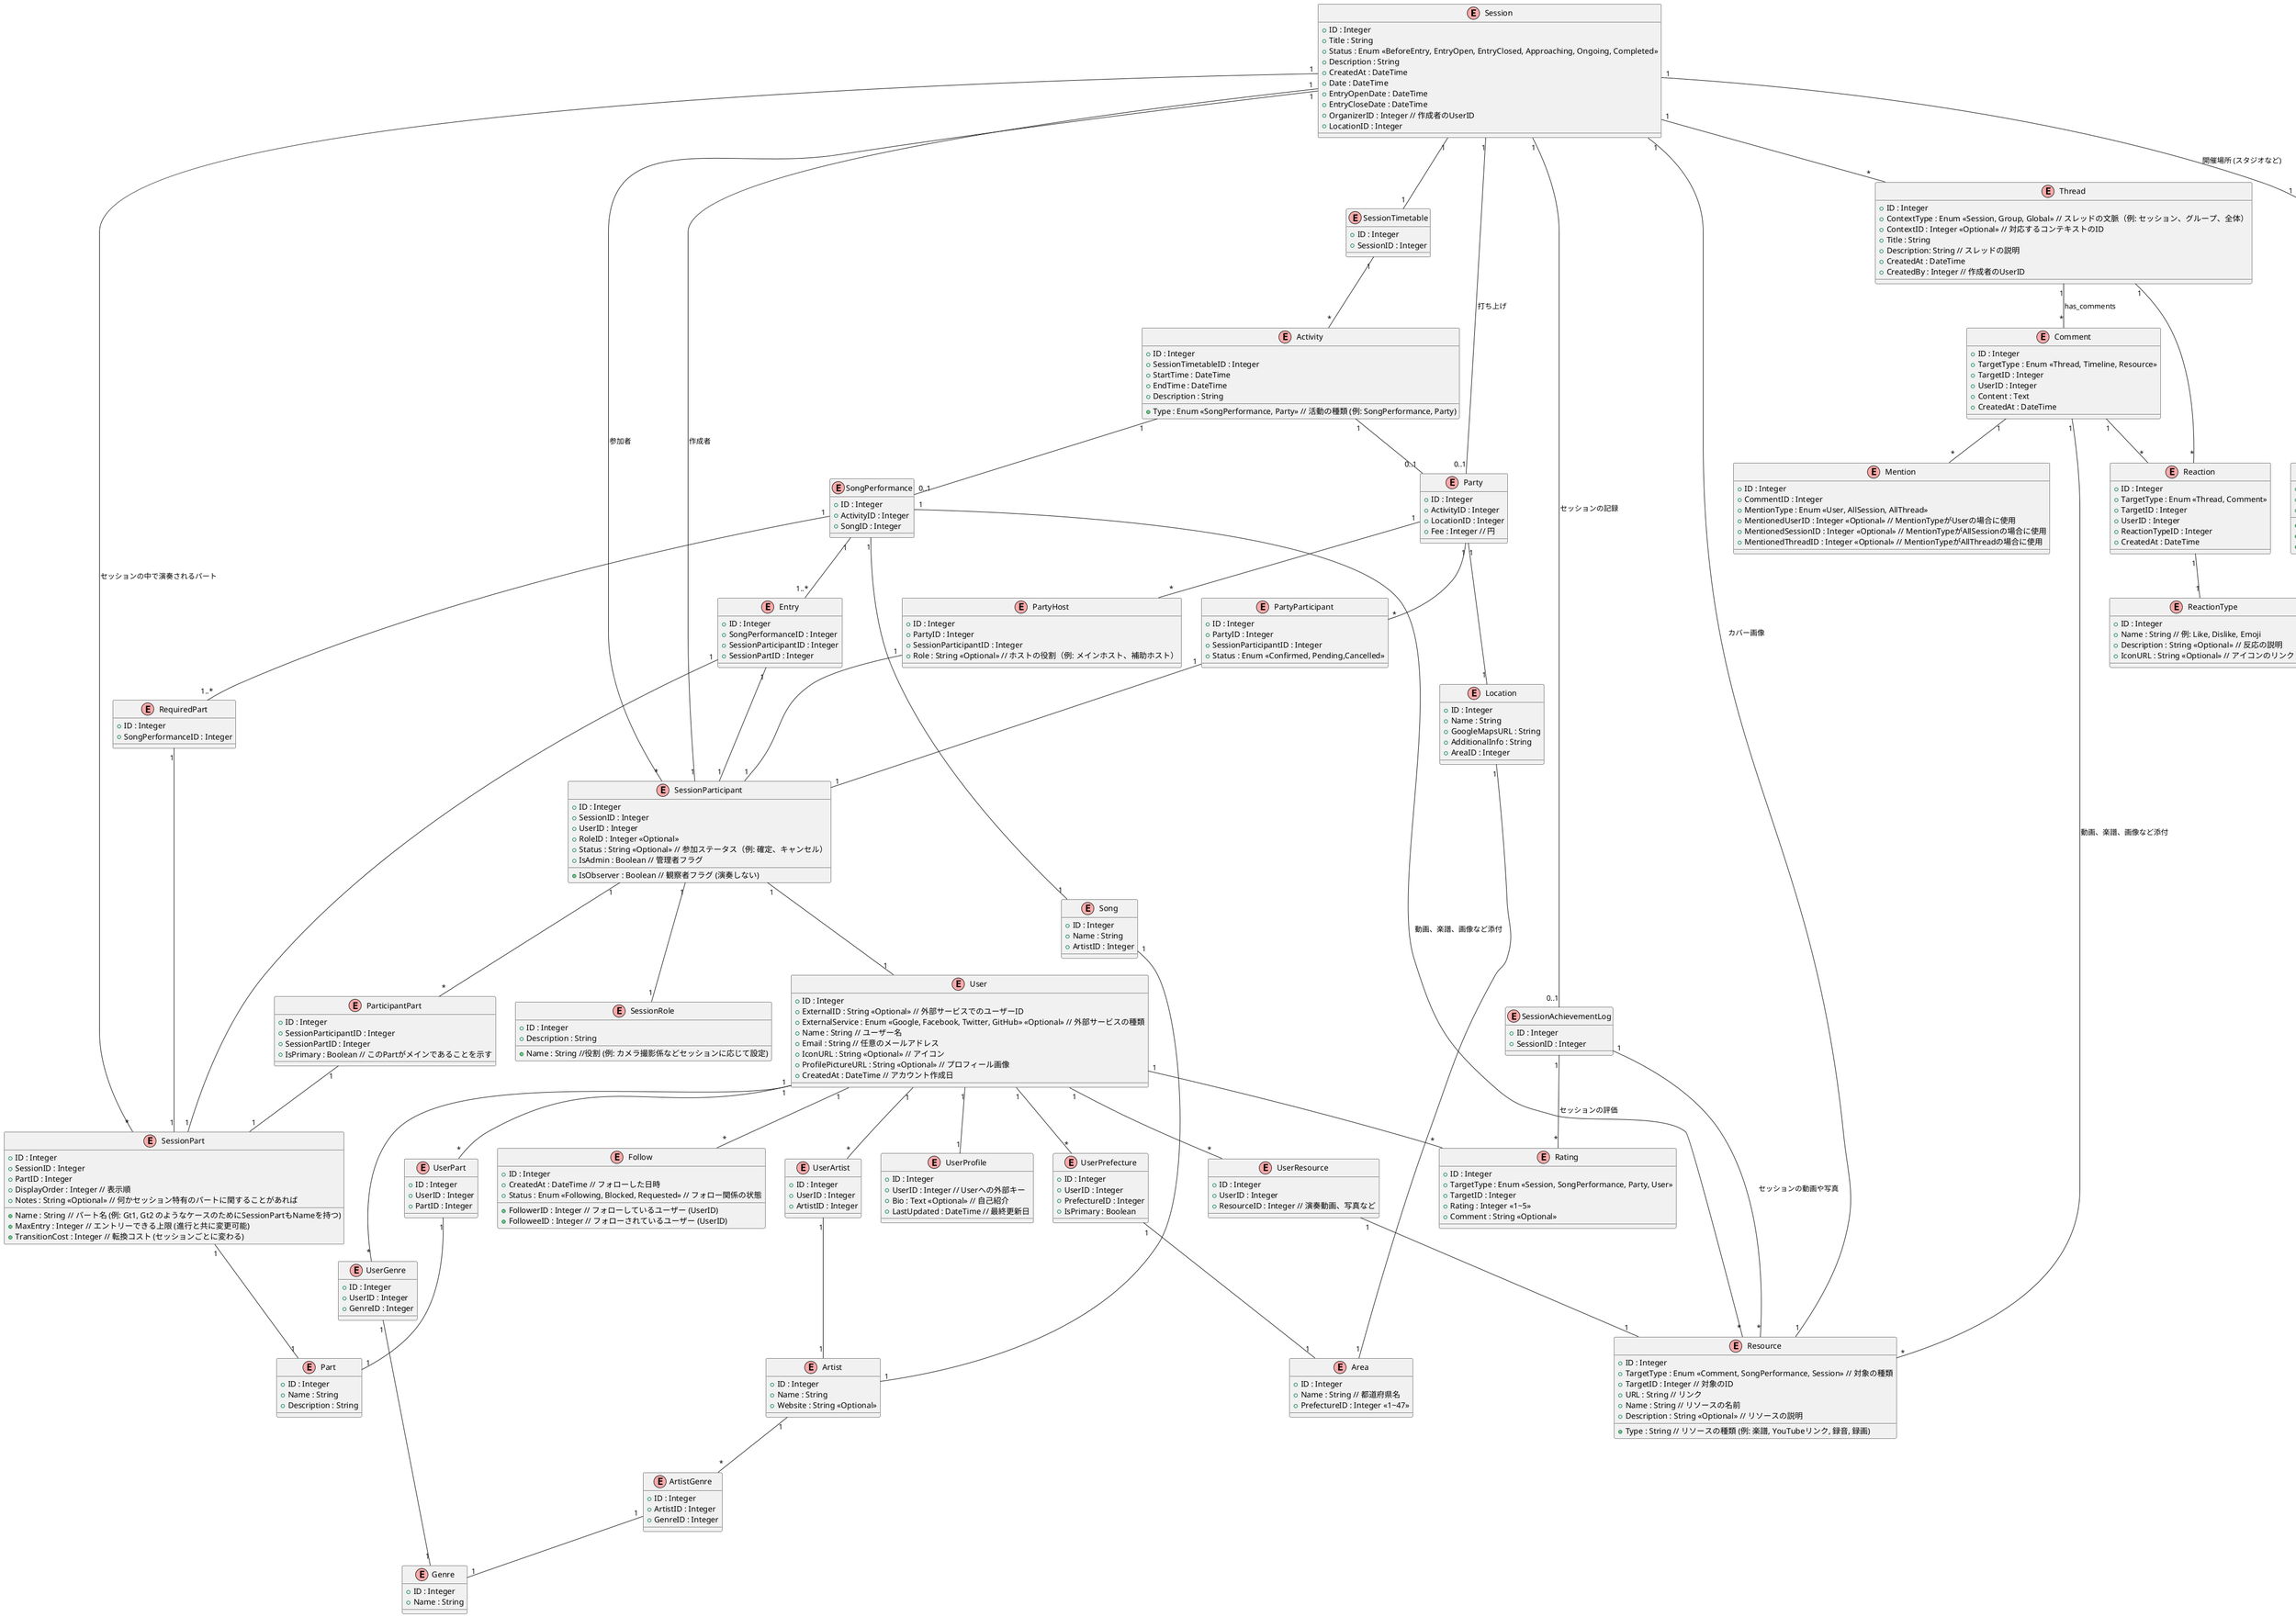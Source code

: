 @startuml SessionManagementERDiagram
!define ENTITY(x) class x << (E,#FFAAAA) >>

ENTITY(Session) {
  + ID : Integer
  + Title : String
  + Status : Enum <<BeforeEntry, EntryOpen, EntryClosed, Approaching, Ongoing, Completed>>
  + Description : String
  + CreatedAt : DateTime  
  + Date : DateTime
  + EntryOpenDate : DateTime
  + EntryCloseDate : DateTime
  + OrganizerID : Integer // 作成者のUserID
  + LocationID : Integer
}

ENTITY(SessionAchievementLog) {
  + ID : Integer
  + SessionID : Integer
}

ENTITY(SessionParticipant) {
  + ID : Integer
  + SessionID : Integer
  + UserID : Integer
  + RoleID : Integer <<Optional>>
  + Status : String <<Optional>> // 参加ステータス（例: 確定、キャンセル）
  + IsAdmin : Boolean // 管理者フラグ
  + IsObserver : Boolean // 観察者フラグ (演奏しない)
}

ENTITY(SessionRole) {
  + ID : Integer
  + Name : String //役割 (例: カメラ撮影係などセッションに応じて設定)
  + Description : String
}

ENTITY(SessionTimetable) {
  + ID : Integer
  + SessionID : Integer
}

ENTITY(Activity) {
  + ID : Integer
  + SessionTimetableID : Integer
  + Type : Enum <<SongPerformance, Party>> // 活動の種類 (例: SongPerformance, Party)
  + StartTime : DateTime
  + EndTime : DateTime
  + Description : String
}

ENTITY(SongPerformance) {
  + ID : Integer
  + ActivityID : Integer
  + SongID : Integer
}

ENTITY(Party) {
  + ID : Integer
  + ActivityID : Integer
  + LocationID : Integer
  + Fee : Integer // 円
}

ENTITY(Entry) {
  + ID : Integer
  + SongPerformanceID : Integer
  + SessionParticipantID : Integer
  + SessionPartID : Integer
}

ENTITY(SessionPart) {
  + ID : Integer
  + SessionID : Integer
  + Name : String // パート名 (例: Gt1, Gt2 のようなケースのためにSessionPartもNameを持つ)
  + PartID : Integer
  + DisplayOrder : Integer // 表示順
  + MaxEntry : Integer // エントリーできる上限 (進行と共に変更可能)
  + TransitionCost : Integer // 転換コスト (セッションごとに変わる)
  + Notes : String <<Optional>> // 何かセッション特有のパートに関することがあれば
}

ENTITY(RequiredPart) {
  + ID : Integer
  + SongPerformanceID : Integer
}

ENTITY(Part) {
  + ID : Integer
  + Name : String
  + Description : String
}

ENTITY(ParticipantPart) {
  + ID : Integer
  + SessionParticipantID : Integer
  + SessionPartID : Integer
  + IsPrimary : Boolean // このPartがメインであることを示す
}

ENTITY(Resource) {
  + ID : Integer
  + TargetType : Enum <<Comment, SongPerformance, Session>> // 対象の種類
  + TargetID : Integer // 対象のID
  + Type : String // リソースの種類 (例: 楽譜, YouTubeリンク, 録音, 録画)
  + URL : String // リンク
  + Name : String // リソースの名前
  + Description : String <<Optional>> // リソースの説明
}

ENTITY(Comment) {
  + ID : Integer
  + TargetType : Enum <<Thread, Timeline, Resource>>
  + TargetID : Integer
  + UserID : Integer
  + Content : Text
  + CreatedAt : DateTime
}

ENTITY(Thread) {
  + ID : Integer
  + ContextType : Enum <<Session, Group, Global>> // スレッドの文脈（例: セッション、グループ、全体）
  + ContextID : Integer <<Optional>> // 対応するコンテキストのID
  + Title : String
  + Description: String // スレッドの説明
  + CreatedAt : DateTime 
  + CreatedBy : Integer // 作成者のUserID
}

ENTITY(Mention) {
  + ID : Integer
  + CommentID : Integer
  + MentionType : Enum <<User, AllSession, AllThread>>
  + MentionedUserID : Integer <<Optional>> // MentionTypeがUserの場合に使用
  + MentionedSessionID : Integer <<Optional>> // MentionTypeがAllSessionの場合に使用
  + MentionedThreadID : Integer <<Optional>> // MentionTypeがAllThreadの場合に使用
}

ENTITY(Reaction) {
  + ID : Integer
  + TargetType : Enum <<Thread, Comment>>
  + TargetID : Integer
  + UserID : Integer
  + ReactionTypeID : Integer
  + CreatedAt : DateTime
}

ENTITY(ReactionType) {
  + ID : Integer
  + Name : String // 例: Like, Dislike, Emoji
  + Description : String <<Optional>> // 反応の説明
  + IconURL : String <<Optional>> // アイコンのリンク
}

ENTITY(PartyHost) {
  + ID : Integer
  + PartyID : Integer
  + SessionParticipantID : Integer
  + Role : String <<Optional>> // ホストの役割（例: メインホスト、補助ホスト）
}

ENTITY(PartyParticipant) {
  + ID : Integer
  + PartyID : Integer
  + SessionParticipantID : Integer
  + Status : Enum <<Confirmed, Pending,Cancelled>> 
}

ENTITY(Location) {
  + ID : Integer
  + Name : String
  + GoogleMapsURL : String
  + AdditionalInfo : String
  + AreaID : Integer
}

ENTITY(Area) {
  + ID : Integer
  + Name : String // 都道府県名
  + PrefectureID : Integer <<1~47>>
}

ENTITY(Studio) {
  + ID : Integer
  + Name : String
  + Description : String
  + GoogleMapsURL : String
  + AdditionalInfo : String
  + AreaID : Integer
}

ENTITY(StudioReview) {
  + ID : Integer
  + StudioID : Integer
  + UserID : Integer
  + Rating : Integer <<1~5>>
  + Comment : String <<Optional>>
  + CreatedAt : DateTime
}

ENTITY(StudioRoom) {
  + ID : Integer
  + StudioID : Integer
  + Name: String
  + Capacity: Integer
  + Price: Integer
  + CreatedAt : DateTime
}

ENTITY(StudioRoomInfo) {
  + ID : Integer
  + StudioRoomID : Integer
  + Type: String // 情報の種類 (例: Equipment)
  + Key: String // 情報のキー (例: ギターアンプ)
  + Value: String // 情報の値 (例: Marshall)
  + CreatedAt : DateTime
}

ENTITY(Rating) {
  + ID : Integer
  + TargetType : Enum <<Session, SongPerformance, Party, User>>
  + TargetID : Integer
  + Rating : Integer <<1~5>>
  + Comment : String <<Optional>>
}

' ==== Music Domain Entities ====
ENTITY(Song) {
  + ID : Integer
  + Name : String
  + ArtistID : Integer
}

ENTITY(Artist) {
  + ID : Integer
  + Name : String
  + Website : String <<Optional>>
}

ENTITY(ArtistGenre) {
  + ID : Integer
  + ArtistID : Integer
  + GenreID : Integer
}

ENTITY(Genre) {
  + ID : Integer
  + Name : String
}

' ==== User Domain Entities ====
ENTITY(User) {
  + ID : Integer
  + ExternalID : String <<Optional>> // 外部サービスでのユーザーID
  + ExternalService : Enum <<Google, Facebook, Twitter, GitHub>> <<Optional>> // 外部サービスの種類
  + Name : String // ユーザー名
  + Email : String // 任意のメールアドレス
  + IconURL : String <<Optional>> // アイコン
  + ProfilePictureURL : String <<Optional>> // プロフィール画像
  + CreatedAt : DateTime // アカウント作成日
}

ENTITY(UserProfile) {
  + ID : Integer
  + UserID : Integer // Userへの外部キー
  + Bio : Text <<Optional>> // 自己紹介
  + LastUpdated : DateTime // 最終更新日
}

ENTITY(UserPrefecture){
  + ID : Integer
  + UserID : Integer
  + PrefectureID : Integer
  + IsPrimary : Boolean
}

ENTITY(UserArtist){
  + ID : Integer
  + UserID : Integer
  + ArtistID : Integer
}

ENTITY(UserPart){
  + ID : Integer
  + UserID : Integer
  + PartID : Integer
}

ENTITY(UserGenre){
  + ID : Integer
  + UserID : Integer
  + GenreID : Integer
}

ENTITY(UserResource){
  + ID : Integer
  + UserID : Integer
  + ResourceID : Integer // 演奏動画、写真など
}

ENTITY(Follow) {
  + ID : Integer
  + FollowerID : Integer // フォローしているユーザー (UserID)
  + FolloweeID : Integer // フォローされているユーザー (UserID)
  + CreatedAt : DateTime // フォローした日時
  + Status : Enum <<Following, Blocked, Requested>> // フォロー関係の状態
}

' ==== Relation ====
Session "1" -- "1" SessionTimetable
Session "1" -- "1" Resource : カバー画像
Session "1" -- "1" Studio : 開催場所 (スタジオなど)
Session "1" -- "*" Thread
Session "1" -- "1" SessionParticipant : 作成者
Session "1" -- "*" SessionParticipant : 参加者
Session "1" -- "0..1" Party : 打ち上げ
Session "1" -- "0..1" SessionAchievementLog : セッションの記録
Session "1" -- "*" SessionPart : セッションの中で演奏されるパート
SessionAchievementLog "1" -- "*" Resource : セッションの動画や写真
SessionAchievementLog "1" -- "*" Rating : セッションの評価
SessionParticipant "1" -- "1" User
SessionParticipant "1" -- "*" ParticipantPart
SessionParticipant "1" -- "1" SessionRole
ParticipantPart "1" -- "1" SessionPart
SessionTimetable "1" -- "*" Activity
Activity "1" -- "0..1" SongPerformance
Activity "1" -- "0..1" Party
SongPerformance "1" -- "1..*" Entry
SongPerformance "1" -- "1..*" RequiredPart
RequiredPart "1" -- "1" SessionPart
Comment "1" -- "*" Resource : 動画、楽譜、画像など添付
SongPerformance "1" -- "*" Resource : 動画、楽譜、画像など添付
Party "1" -- "1" Location
Party "1" -- "*" PartyHost
PartyHost "1" -- "1" SessionParticipant
Party "1" -- "*" PartyParticipant
PartyParticipant "1" -- "1" SessionParticipant
Thread "1" -- "*" Comment : has_comments
Comment "1" -- "*" Mention
Comment "1" -- "*" Reaction
Thread "1" -- "*" Reaction
Reaction "1" -- "1" ReactionType
Location "1" -- "1" Area
Entry "1" -- "1" SessionParticipant
Entry "1" -- "1" SessionPart
SessionPart "1" -- "1" Part
SongPerformance "1" -- "1" Song
Song "1" -- "1" Artist
Artist "1" -- "*" ArtistGenre
ArtistGenre "1" -- "1" Genre
Studio "1" -- "*" StudioReview
Studio "1" -- "*" StudioRoom
StudioRoom "1" -- "*" StudioRoomInfo

User "1" -- "1" UserProfile
User "1" -- "*" UserArtist
User "1" -- "*" UserPart
User "1" -- "*" UserGenre
User "1" -- "*" UserResource
User "1" -- "*" Follow
User "1" -- "*" Rating
User "1" -- "*" UserPrefecture
UserPrefecture "1" -- "1" Area
UserArtist "1" -- "1" Artist
UserPart "1" -- "1" Part
UserGenre "1" -- "1" Genre
UserResource "1" -- "1" Resource

@enduml
